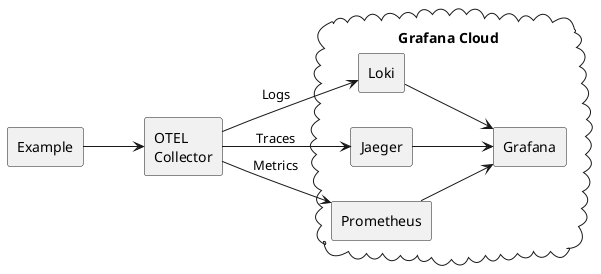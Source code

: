 @startuml grafana-cloud
left to right direction

agent Example as EX
agent "OTEL\nCollector" as OC
cloud "Grafana Cloud" {
    agent Loki
    agent Jaeger
    agent Prometheus
    agent Grafana
}

EX --> OC
OC --> Loki: "Logs"
OC --> Jaeger: "Traces"
OC --> Prometheus: "Metrics"
Loki --> Grafana
Jaeger --> Grafana
Prometheus --> Grafana

@enduml
